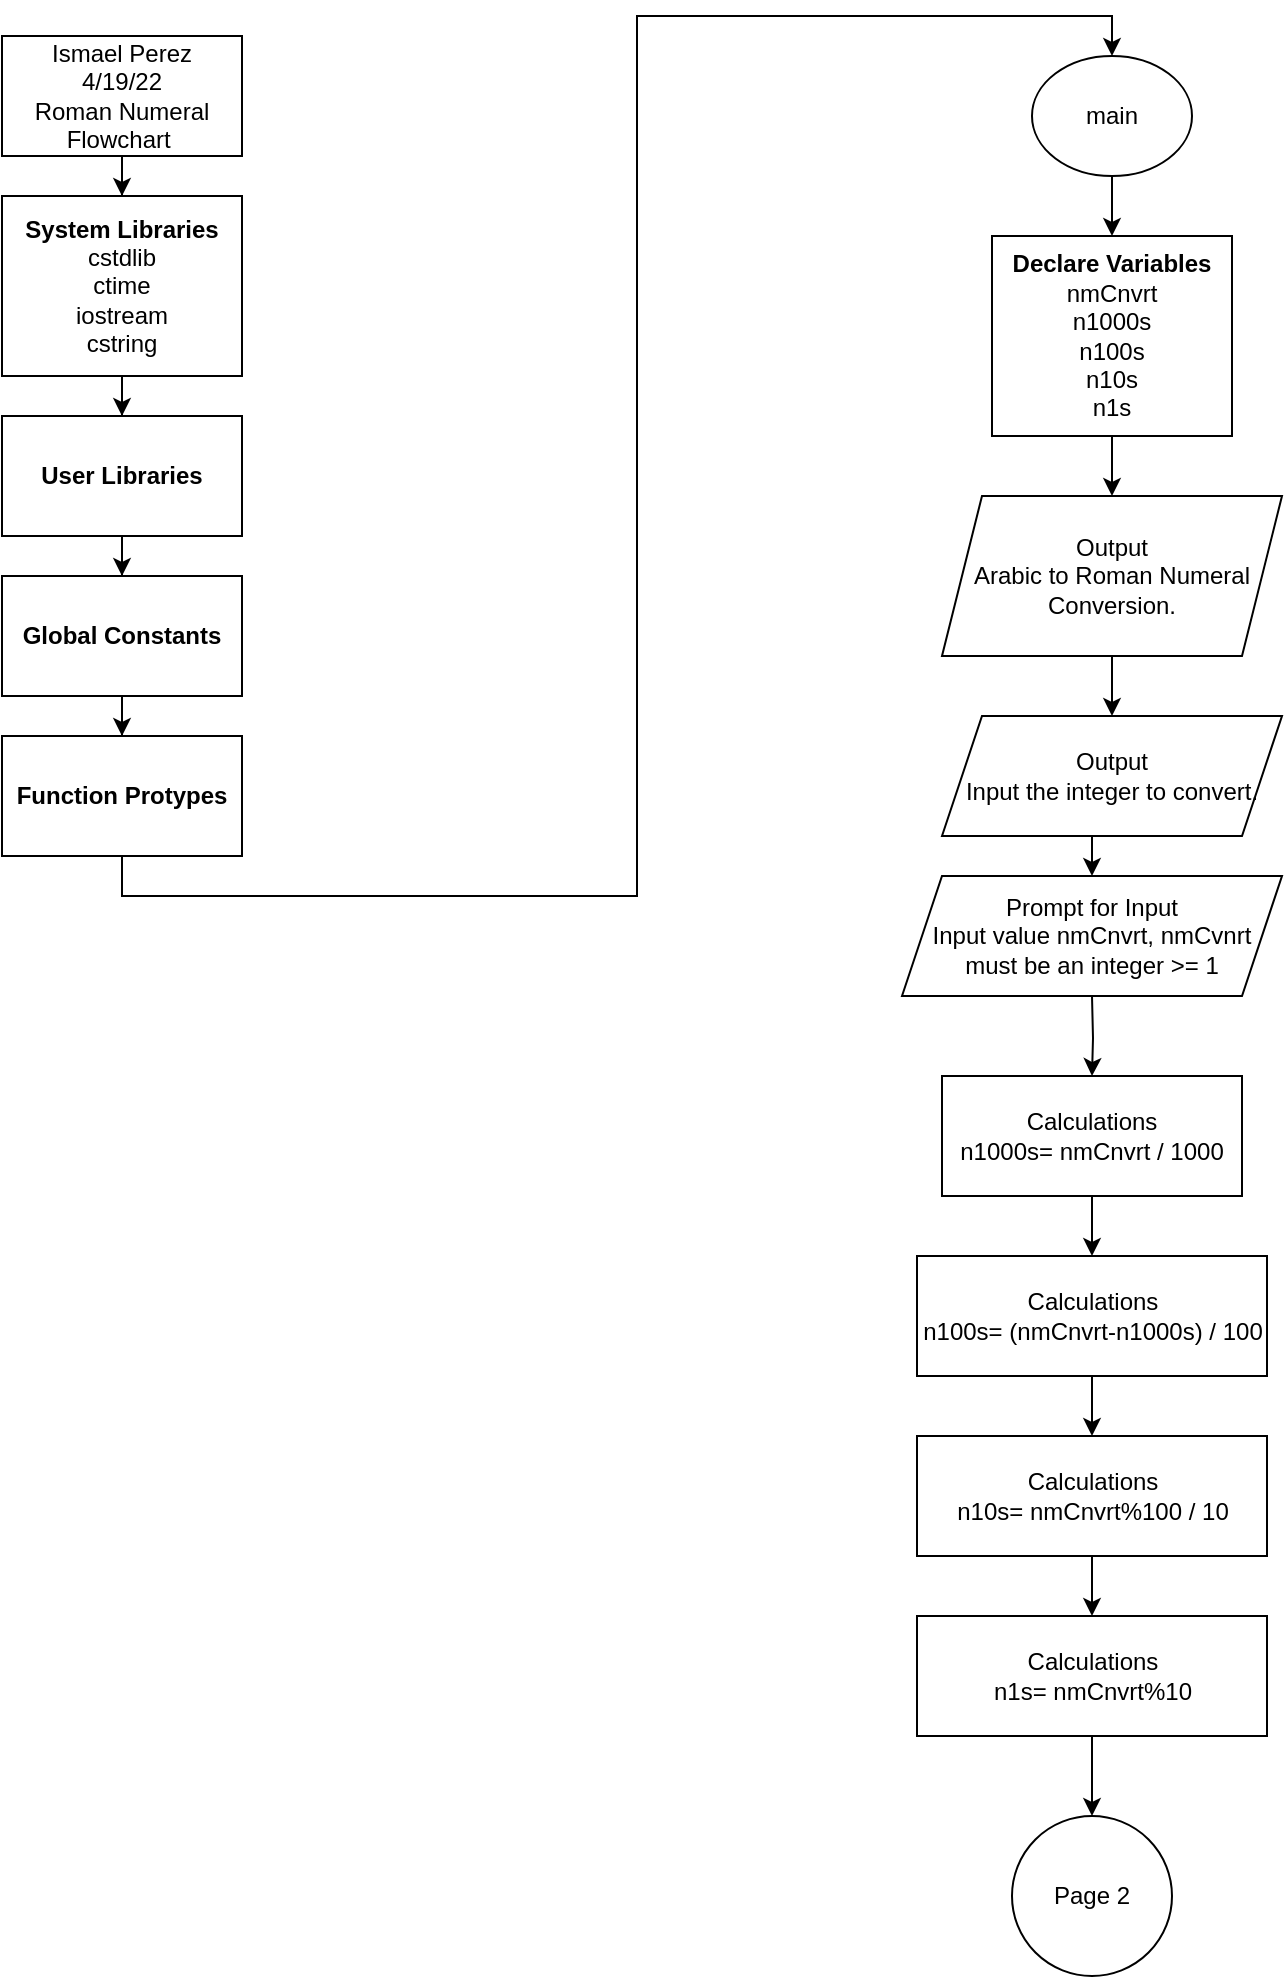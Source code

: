 <mxfile version="17.4.6" type="onedrive" pages="3"><diagram id="h2nJVVtDz76VEO0BWVi0" name="Page-1"><mxGraphModel dx="644" dy="784" grid="1" gridSize="10" guides="1" tooltips="1" connect="1" arrows="1" fold="1" page="1" pageScale="1" pageWidth="850" pageHeight="1100" math="0" shadow="0"><root><mxCell id="0"/><mxCell id="1" parent="0"/><mxCell id="GifRqUITxk86gu_QlT4d-5" style="edgeStyle=orthogonalEdgeStyle;rounded=0;orthogonalLoop=1;jettySize=auto;html=1;exitX=0.5;exitY=1;exitDx=0;exitDy=0;" edge="1" parent="1" source="GifRqUITxk86gu_QlT4d-1" target="GifRqUITxk86gu_QlT4d-2"><mxGeometry relative="1" as="geometry"/></mxCell><mxCell id="GifRqUITxk86gu_QlT4d-1" value="Ismael Perez&lt;br&gt;4/19/22&lt;br&gt;Roman Numeral Flowchart&amp;nbsp;" style="rounded=0;whiteSpace=wrap;html=1;" vertex="1" parent="1"><mxGeometry x="40" y="80" width="120" height="60" as="geometry"/></mxCell><mxCell id="GifRqUITxk86gu_QlT4d-4" style="edgeStyle=orthogonalEdgeStyle;rounded=0;orthogonalLoop=1;jettySize=auto;html=1;exitX=0.5;exitY=1;exitDx=0;exitDy=0;" edge="1" parent="1" source="GifRqUITxk86gu_QlT4d-2" target="GifRqUITxk86gu_QlT4d-3"><mxGeometry relative="1" as="geometry"/></mxCell><mxCell id="GifRqUITxk86gu_QlT4d-2" value="&lt;b&gt;System Libraries&lt;/b&gt;&lt;br&gt;cstdlib&lt;br&gt;ctime&lt;br&gt;iostream&lt;br&gt;cstring" style="rounded=0;whiteSpace=wrap;html=1;" vertex="1" parent="1"><mxGeometry x="40" y="160" width="120" height="90" as="geometry"/></mxCell><mxCell id="GifRqUITxk86gu_QlT4d-9" value="" style="edgeStyle=orthogonalEdgeStyle;rounded=0;orthogonalLoop=1;jettySize=auto;html=1;" edge="1" parent="1" source="GifRqUITxk86gu_QlT4d-3" target="GifRqUITxk86gu_QlT4d-8"><mxGeometry relative="1" as="geometry"/></mxCell><mxCell id="GifRqUITxk86gu_QlT4d-3" value="&lt;b&gt;User Libraries&lt;/b&gt;" style="rounded=0;whiteSpace=wrap;html=1;" vertex="1" parent="1"><mxGeometry x="40" y="270" width="120" height="60" as="geometry"/></mxCell><mxCell id="GifRqUITxk86gu_QlT4d-11" value="" style="edgeStyle=orthogonalEdgeStyle;rounded=0;orthogonalLoop=1;jettySize=auto;html=1;" edge="1" parent="1" source="GifRqUITxk86gu_QlT4d-8" target="GifRqUITxk86gu_QlT4d-10"><mxGeometry relative="1" as="geometry"/></mxCell><mxCell id="GifRqUITxk86gu_QlT4d-8" value="&lt;b&gt;Global Constants&lt;/b&gt;" style="rounded=0;whiteSpace=wrap;html=1;" vertex="1" parent="1"><mxGeometry x="40" y="350" width="120" height="60" as="geometry"/></mxCell><mxCell id="GifRqUITxk86gu_QlT4d-13" style="edgeStyle=orthogonalEdgeStyle;rounded=0;orthogonalLoop=1;jettySize=auto;html=1;exitX=0.5;exitY=1;exitDx=0;exitDy=0;entryX=0.5;entryY=0;entryDx=0;entryDy=0;" edge="1" parent="1" source="GifRqUITxk86gu_QlT4d-10" target="GifRqUITxk86gu_QlT4d-12"><mxGeometry relative="1" as="geometry"/></mxCell><mxCell id="GifRqUITxk86gu_QlT4d-10" value="&lt;b&gt;Function Protypes&lt;/b&gt;" style="rounded=0;whiteSpace=wrap;html=1;" vertex="1" parent="1"><mxGeometry x="40" y="430" width="120" height="60" as="geometry"/></mxCell><mxCell id="GifRqUITxk86gu_QlT4d-15" value="" style="edgeStyle=orthogonalEdgeStyle;rounded=0;orthogonalLoop=1;jettySize=auto;html=1;" edge="1" parent="1" source="GifRqUITxk86gu_QlT4d-12" target="GifRqUITxk86gu_QlT4d-14"><mxGeometry relative="1" as="geometry"/></mxCell><mxCell id="GifRqUITxk86gu_QlT4d-12" value="main" style="ellipse;whiteSpace=wrap;html=1;" vertex="1" parent="1"><mxGeometry x="555" y="90" width="80" height="60" as="geometry"/></mxCell><mxCell id="GifRqUITxk86gu_QlT4d-19" style="edgeStyle=orthogonalEdgeStyle;rounded=0;orthogonalLoop=1;jettySize=auto;html=1;exitX=0.5;exitY=1;exitDx=0;exitDy=0;entryX=0.5;entryY=0;entryDx=0;entryDy=0;" edge="1" parent="1" source="GifRqUITxk86gu_QlT4d-14"><mxGeometry relative="1" as="geometry"><mxPoint x="595" y="310" as="targetPoint"/></mxGeometry></mxCell><mxCell id="GifRqUITxk86gu_QlT4d-14" value="&lt;b&gt;Declare Variables&lt;/b&gt;&lt;br&gt;nmCnvrt&lt;br&gt;n1000s&lt;br&gt;n100s&lt;br&gt;n10s&lt;br&gt;n1s" style="whiteSpace=wrap;html=1;" vertex="1" parent="1"><mxGeometry x="535" y="180" width="120" height="100" as="geometry"/></mxCell><mxCell id="GifRqUITxk86gu_QlT4d-22" value="" style="edgeStyle=orthogonalEdgeStyle;rounded=0;orthogonalLoop=1;jettySize=auto;html=1;" edge="1" parent="1" source="GifRqUITxk86gu_QlT4d-20" target="GifRqUITxk86gu_QlT4d-21"><mxGeometry relative="1" as="geometry"/></mxCell><mxCell id="GifRqUITxk86gu_QlT4d-20" value="Output&lt;br&gt;Arabic to Roman Numeral Conversion." style="shape=parallelogram;perimeter=parallelogramPerimeter;whiteSpace=wrap;html=1;fixedSize=1;" vertex="1" parent="1"><mxGeometry x="510" y="310" width="170" height="80" as="geometry"/></mxCell><mxCell id="GifRqUITxk86gu_QlT4d-24" style="edgeStyle=orthogonalEdgeStyle;rounded=0;orthogonalLoop=1;jettySize=auto;html=1;exitX=0.5;exitY=1;exitDx=0;exitDy=0;entryX=0.5;entryY=0;entryDx=0;entryDy=0;" edge="1" parent="1" source="GifRqUITxk86gu_QlT4d-21"><mxGeometry relative="1" as="geometry"><mxPoint x="585" y="500" as="targetPoint"/></mxGeometry></mxCell><mxCell id="GifRqUITxk86gu_QlT4d-21" value="Output&lt;br&gt;Input the integer to convert." style="shape=parallelogram;perimeter=parallelogramPerimeter;whiteSpace=wrap;html=1;fixedSize=1;" vertex="1" parent="1"><mxGeometry x="510" y="420" width="170" height="60" as="geometry"/></mxCell><mxCell id="GifRqUITxk86gu_QlT4d-26" style="edgeStyle=orthogonalEdgeStyle;rounded=0;orthogonalLoop=1;jettySize=auto;html=1;exitX=0.5;exitY=1;exitDx=0;exitDy=0;" edge="1" parent="1" target="GifRqUITxk86gu_QlT4d-25"><mxGeometry relative="1" as="geometry"><mxPoint x="585" y="560" as="sourcePoint"/></mxGeometry></mxCell><mxCell id="GifRqUITxk86gu_QlT4d-23" value="Prompt for Input&lt;br&gt;Input value nmCnvrt, nmCvnrt must be an integer &amp;gt;= 1" style="shape=parallelogram;perimeter=parallelogramPerimeter;whiteSpace=wrap;html=1;fixedSize=1;" vertex="1" parent="1"><mxGeometry x="490" y="500" width="190" height="60" as="geometry"/></mxCell><mxCell id="GifRqUITxk86gu_QlT4d-28" style="edgeStyle=orthogonalEdgeStyle;rounded=0;orthogonalLoop=1;jettySize=auto;html=1;exitX=0.5;exitY=1;exitDx=0;exitDy=0;entryX=0.5;entryY=0;entryDx=0;entryDy=0;" edge="1" parent="1" source="GifRqUITxk86gu_QlT4d-25"><mxGeometry relative="1" as="geometry"><mxPoint x="585" y="690" as="targetPoint"/></mxGeometry></mxCell><mxCell id="GifRqUITxk86gu_QlT4d-25" value="Calculations&lt;br&gt;n1000s= nmCnvrt / 1000" style="rounded=0;whiteSpace=wrap;html=1;" vertex="1" parent="1"><mxGeometry x="510" y="600" width="150" height="60" as="geometry"/></mxCell><mxCell id="GifRqUITxk86gu_QlT4d-30" style="edgeStyle=orthogonalEdgeStyle;rounded=0;orthogonalLoop=1;jettySize=auto;html=1;exitX=0.5;exitY=1;exitDx=0;exitDy=0;entryX=0.5;entryY=0;entryDx=0;entryDy=0;" edge="1" parent="1"><mxGeometry relative="1" as="geometry"><mxPoint x="585" y="750" as="sourcePoint"/><mxPoint x="585" y="780" as="targetPoint"/></mxGeometry></mxCell><mxCell id="GifRqUITxk86gu_QlT4d-27" value="Calculations&lt;br&gt;n100s= (nmCnvrt-n1000s) / 100" style="rounded=0;whiteSpace=wrap;html=1;" vertex="1" parent="1"><mxGeometry x="497.5" y="690" width="175" height="60" as="geometry"/></mxCell><mxCell id="GifRqUITxk86gu_QlT4d-32" style="edgeStyle=orthogonalEdgeStyle;rounded=0;orthogonalLoop=1;jettySize=auto;html=1;exitX=0.5;exitY=1;exitDx=0;exitDy=0;entryX=0.5;entryY=0;entryDx=0;entryDy=0;" edge="1" parent="1"><mxGeometry relative="1" as="geometry"><mxPoint x="585" y="840" as="sourcePoint"/><mxPoint x="585" y="870" as="targetPoint"/></mxGeometry></mxCell><mxCell id="GifRqUITxk86gu_QlT4d-29" value="Calculations&lt;br&gt;n10s= nmCnvrt%100 / 10" style="rounded=0;whiteSpace=wrap;html=1;" vertex="1" parent="1"><mxGeometry x="497.5" y="780" width="175" height="60" as="geometry"/></mxCell><mxCell id="w-NfHIRPVfYhCRVUPXKC-2" style="edgeStyle=orthogonalEdgeStyle;rounded=0;orthogonalLoop=1;jettySize=auto;html=1;exitX=0.5;exitY=1;exitDx=0;exitDy=0;entryX=0.5;entryY=0;entryDx=0;entryDy=0;" edge="1" parent="1" source="GifRqUITxk86gu_QlT4d-31" target="w-NfHIRPVfYhCRVUPXKC-1"><mxGeometry relative="1" as="geometry"/></mxCell><mxCell id="GifRqUITxk86gu_QlT4d-31" value="Calculations&lt;br&gt;n1s= nmCnvrt%10" style="rounded=0;whiteSpace=wrap;html=1;" vertex="1" parent="1"><mxGeometry x="497.5" y="870" width="175" height="60" as="geometry"/></mxCell><mxCell id="w-NfHIRPVfYhCRVUPXKC-1" value="Page 2" style="ellipse;whiteSpace=wrap;html=1;aspect=fixed;" vertex="1" parent="1"><mxGeometry x="545" y="970" width="80" height="80" as="geometry"/></mxCell></root></mxGraphModel></diagram><diagram id="v64Te_dYPRYiG7mrgEwJ" name="Page-2"><mxGraphModel grid="1" page="1" gridSize="10" guides="1" tooltips="1" connect="1" arrows="1" fold="1" pageScale="1" pageWidth="850" pageHeight="1100" math="0" shadow="0"><root><mxCell id="0"/><mxCell id="1" parent="0"/><mxCell id="JiMkoIikBtW6g-5ScLQ1-4" style="edgeStyle=orthogonalEdgeStyle;rounded=0;orthogonalLoop=1;jettySize=auto;html=1;exitX=1;exitY=0.5;exitDx=0;exitDy=0;" edge="1" parent="1" source="jZtU51mhXCLXlslPdha_-1" target="JiMkoIikBtW6g-5ScLQ1-3"><mxGeometry relative="1" as="geometry"/></mxCell><mxCell id="JiMkoIikBtW6g-5ScLQ1-8" style="edgeStyle=orthogonalEdgeStyle;rounded=0;orthogonalLoop=1;jettySize=auto;html=1;exitX=0.5;exitY=1;exitDx=0;exitDy=0;" edge="1" parent="1" source="jZtU51mhXCLXlslPdha_-1"><mxGeometry relative="1" as="geometry"><mxPoint x="-685" y="310" as="targetPoint"/></mxGeometry></mxCell><mxCell id="jZtU51mhXCLXlslPdha_-1" value="nmCnvrt&amp;lt;1000|| nmCnvrt&amp;gt;3000" style="rhombus;whiteSpace=wrap;html=1;" vertex="1" parent="1"><mxGeometry x="-790" y="170" width="210" height="80" as="geometry"/></mxCell><mxCell id="JiMkoIikBtW6g-5ScLQ1-2" style="edgeStyle=orthogonalEdgeStyle;rounded=0;orthogonalLoop=1;jettySize=auto;html=1;exitX=0.5;exitY=1;exitDx=0;exitDy=0;" edge="1" parent="1" source="JiMkoIikBtW6g-5ScLQ1-1" target="jZtU51mhXCLXlslPdha_-1"><mxGeometry relative="1" as="geometry"/></mxCell><mxCell id="JiMkoIikBtW6g-5ScLQ1-1" value="Page 2" style="ellipse;whiteSpace=wrap;html=1;aspect=fixed;" vertex="1" parent="1"><mxGeometry x="-725" y="50" width="80" height="80" as="geometry"/></mxCell><mxCell id="JiMkoIikBtW6g-5ScLQ1-6" value="" style="edgeStyle=orthogonalEdgeStyle;rounded=0;orthogonalLoop=1;jettySize=auto;html=1;" edge="1" parent="1" source="JiMkoIikBtW6g-5ScLQ1-3" target="JiMkoIikBtW6g-5ScLQ1-5"><mxGeometry relative="1" as="geometry"/></mxCell><mxCell id="JiMkoIikBtW6g-5ScLQ1-3" value="Output&amp;nbsp;&lt;br&gt;nmCnvrt is Out of Range" style="shape=parallelogram;perimeter=parallelogramPerimeter;whiteSpace=wrap;html=1;fixedSize=1;" vertex="1" parent="1"><mxGeometry x="-540" y="180" width="170" height="60" as="geometry"/></mxCell><mxCell id="JiMkoIikBtW6g-5ScLQ1-5" value="Return 0" style="ellipse;whiteSpace=wrap;html=1;" vertex="1" parent="1"><mxGeometry x="-497.5" y="120" width="85" height="30" as="geometry"/></mxCell><mxCell id="JiMkoIikBtW6g-5ScLQ1-7" value="True" style="text;html=1;strokeColor=none;fillColor=none;align=center;verticalAlign=middle;whiteSpace=wrap;rounded=0;" vertex="1" parent="1"><mxGeometry x="-590" y="190" width="60" height="30" as="geometry"/></mxCell><mxCell id="JiMkoIikBtW6g-5ScLQ1-9" value="False" style="text;html=1;strokeColor=none;fillColor=none;align=center;verticalAlign=middle;whiteSpace=wrap;rounded=0;" vertex="1" parent="1"><mxGeometry x="-740" y="260" width="60" height="30" as="geometry"/></mxCell><mxCell id="JiMkoIikBtW6g-5ScLQ1-13" style="edgeStyle=orthogonalEdgeStyle;rounded=0;orthogonalLoop=1;jettySize=auto;html=1;exitX=0.5;exitY=1;exitDx=0;exitDy=0;entryX=0.5;entryY=0;entryDx=0;entryDy=0;" edge="1" parent="1" source="JiMkoIikBtW6g-5ScLQ1-10" target="JiMkoIikBtW6g-5ScLQ1-11"><mxGeometry relative="1" as="geometry"/></mxCell><mxCell id="JiMkoIikBtW6g-5ScLQ1-20" style="edgeStyle=orthogonalEdgeStyle;rounded=0;orthogonalLoop=1;jettySize=auto;html=1;exitX=1;exitY=0.5;exitDx=0;exitDy=0;entryX=0.5;entryY=0;entryDx=0;entryDy=0;" edge="1" parent="1" source="JiMkoIikBtW6g-5ScLQ1-10"><mxGeometry relative="1" as="geometry"><mxPoint x="-530" y="650" as="targetPoint"/></mxGeometry></mxCell><mxCell id="JiMkoIikBtW6g-5ScLQ1-10" value="n1000s == 3" style="rhombus;whiteSpace=wrap;html=1;" vertex="1" parent="1"><mxGeometry x="-725" y="310" width="80" height="80" as="geometry"/></mxCell><mxCell id="JiMkoIikBtW6g-5ScLQ1-14" style="edgeStyle=orthogonalEdgeStyle;rounded=0;orthogonalLoop=1;jettySize=auto;html=1;exitX=0.5;exitY=1;exitDx=0;exitDy=0;entryX=0.5;entryY=0;entryDx=0;entryDy=0;" edge="1" parent="1" source="JiMkoIikBtW6g-5ScLQ1-11" target="JiMkoIikBtW6g-5ScLQ1-12"><mxGeometry relative="1" as="geometry"/></mxCell><mxCell id="JiMkoIikBtW6g-5ScLQ1-17" style="edgeStyle=orthogonalEdgeStyle;rounded=0;orthogonalLoop=1;jettySize=auto;html=1;exitX=1;exitY=0.5;exitDx=0;exitDy=0;entryX=0.5;entryY=0;entryDx=0;entryDy=0;" edge="1" parent="1" source="JiMkoIikBtW6g-5ScLQ1-11"><mxGeometry relative="1" as="geometry"><mxPoint x="-530" y="650" as="targetPoint"/></mxGeometry></mxCell><mxCell id="JiMkoIikBtW6g-5ScLQ1-11" value="n1000s == 2" style="rhombus;whiteSpace=wrap;html=1;" vertex="1" parent="1"><mxGeometry x="-725" y="420" width="80" height="80" as="geometry"/></mxCell><mxCell id="JiMkoIikBtW6g-5ScLQ1-16" style="edgeStyle=orthogonalEdgeStyle;rounded=0;orthogonalLoop=1;jettySize=auto;html=1;exitX=0.5;exitY=1;exitDx=0;exitDy=0;entryX=0.5;entryY=0;entryDx=0;entryDy=0;" edge="1" parent="1" source="JiMkoIikBtW6g-5ScLQ1-12"><mxGeometry relative="1" as="geometry"><mxPoint x="-530" y="650" as="targetPoint"/></mxGeometry></mxCell><mxCell id="JiMkoIikBtW6g-5ScLQ1-19" style="edgeStyle=orthogonalEdgeStyle;rounded=0;orthogonalLoop=1;jettySize=auto;html=1;exitX=1;exitY=0.5;exitDx=0;exitDy=0;" edge="1" parent="1" source="JiMkoIikBtW6g-5ScLQ1-12"><mxGeometry relative="1" as="geometry"><mxPoint x="-530" y="650" as="targetPoint"/></mxGeometry></mxCell><mxCell id="JiMkoIikBtW6g-5ScLQ1-12" value="n1000s == 1" style="rhombus;whiteSpace=wrap;html=1;" vertex="1" parent="1"><mxGeometry x="-725" y="530" width="80" height="80" as="geometry"/></mxCell><mxCell id="JiMkoIikBtW6g-5ScLQ1-21" value="True" style="text;html=1;strokeColor=none;fillColor=none;align=center;verticalAlign=middle;whiteSpace=wrap;rounded=0;" vertex="1" parent="1"><mxGeometry x="-630" y="330" width="60" height="30" as="geometry"/></mxCell><mxCell id="JiMkoIikBtW6g-5ScLQ1-23" value="True" style="text;html=1;strokeColor=none;fillColor=none;align=center;verticalAlign=middle;whiteSpace=wrap;rounded=0;" vertex="1" parent="1"><mxGeometry x="-630" y="440" width="60" height="30" as="geometry"/></mxCell><mxCell id="JiMkoIikBtW6g-5ScLQ1-24" value="True" style="text;html=1;strokeColor=none;fillColor=none;align=center;verticalAlign=middle;whiteSpace=wrap;rounded=0;" vertex="1" parent="1"><mxGeometry x="-630" y="550" width="60" height="30" as="geometry"/></mxCell><mxCell id="LCkzdk60BDhwhQxTW0nt-2" style="edgeStyle=orthogonalEdgeStyle;rounded=0;orthogonalLoop=1;jettySize=auto;html=1;exitX=0.5;exitY=1;exitDx=0;exitDy=0;entryX=0.5;entryY=0;entryDx=0;entryDy=0;" edge="1" parent="1" source="JiMkoIikBtW6g-5ScLQ1-26" target="JiMkoIikBtW6g-5ScLQ1-27"><mxGeometry relative="1" as="geometry"><Array as="points"><mxPoint x="-530" y="730"/><mxPoint x="-360" y="730"/><mxPoint x="-360" y="20"/><mxPoint x="-250" y="20"/></Array></mxGeometry></mxCell><mxCell id="JiMkoIikBtW6g-5ScLQ1-26" value="rmNmrl += M" style="rounded=0;whiteSpace=wrap;html=1;" vertex="1" parent="1"><mxGeometry x="-590" y="650" width="120" height="60" as="geometry"/></mxCell><mxCell id="JiMkoIikBtW6g-5ScLQ1-30" style="edgeStyle=orthogonalEdgeStyle;rounded=0;orthogonalLoop=1;jettySize=auto;html=1;exitX=1;exitY=0.5;exitDx=0;exitDy=0;entryX=0;entryY=0.5;entryDx=0;entryDy=0;" edge="1" parent="1" source="JiMkoIikBtW6g-5ScLQ1-27" target="JiMkoIikBtW6g-5ScLQ1-29"><mxGeometry relative="1" as="geometry"/></mxCell><mxCell id="JiMkoIikBtW6g-5ScLQ1-59" value="" style="edgeStyle=orthogonalEdgeStyle;rounded=0;orthogonalLoop=1;jettySize=auto;html=1;" edge="1" parent="1" source="JiMkoIikBtW6g-5ScLQ1-27" target="JiMkoIikBtW6g-5ScLQ1-58"><mxGeometry relative="1" as="geometry"/></mxCell><mxCell id="JiMkoIikBtW6g-5ScLQ1-27" value="n100s == 9" style="rhombus;whiteSpace=wrap;html=1;" vertex="1" parent="1"><mxGeometry x="-290" y="30" width="80" height="80" as="geometry"/></mxCell><mxCell id="LCkzdk60BDhwhQxTW0nt-11" style="edgeStyle=orthogonalEdgeStyle;rounded=0;orthogonalLoop=1;jettySize=auto;html=1;exitX=0.5;exitY=1;exitDx=0;exitDy=0;entryX=0.5;entryY=0;entryDx=0;entryDy=0;" edge="1" parent="1" source="JiMkoIikBtW6g-5ScLQ1-29" target="JiMkoIikBtW6g-5ScLQ1-58"><mxGeometry relative="1" as="geometry"/></mxCell><mxCell id="JiMkoIikBtW6g-5ScLQ1-29" value="rmNmrl += CM" style="rounded=0;whiteSpace=wrap;html=1;" vertex="1" parent="1"><mxGeometry x="-160" y="40" width="120" height="60" as="geometry"/></mxCell><mxCell id="JiMkoIikBtW6g-5ScLQ1-31" value="True" style="text;html=1;strokeColor=none;fillColor=none;align=center;verticalAlign=middle;whiteSpace=wrap;rounded=0;" vertex="1" parent="1"><mxGeometry x="-220" y="50" width="60" height="30" as="geometry"/></mxCell><mxCell id="JiMkoIikBtW6g-5ScLQ1-34" style="edgeStyle=orthogonalEdgeStyle;rounded=0;orthogonalLoop=1;jettySize=auto;html=1;exitX=1;exitY=0.5;exitDx=0;exitDy=0;entryX=0;entryY=0.5;entryDx=0;entryDy=0;" edge="1" parent="1" target="JiMkoIikBtW6g-5ScLQ1-35"><mxGeometry relative="1" as="geometry"><mxPoint x="-210" y="170" as="sourcePoint"/></mxGeometry></mxCell><mxCell id="LCkzdk60BDhwhQxTW0nt-10" style="edgeStyle=orthogonalEdgeStyle;rounded=0;orthogonalLoop=1;jettySize=auto;html=1;exitX=0.5;exitY=1;exitDx=0;exitDy=0;entryX=0.5;entryY=0;entryDx=0;entryDy=0;" edge="1" parent="1" source="JiMkoIikBtW6g-5ScLQ1-35" target="JiMkoIikBtW6g-5ScLQ1-60"><mxGeometry relative="1" as="geometry"/></mxCell><mxCell id="JiMkoIikBtW6g-5ScLQ1-35" value="rmNmrl += DCCC" style="rounded=0;whiteSpace=wrap;html=1;" vertex="1" parent="1"><mxGeometry x="-160" y="140" width="120" height="60" as="geometry"/></mxCell><mxCell id="JiMkoIikBtW6g-5ScLQ1-36" value="True" style="text;html=1;strokeColor=none;fillColor=none;align=center;verticalAlign=middle;whiteSpace=wrap;rounded=0;" vertex="1" parent="1"><mxGeometry x="-220" y="145" width="60" height="30" as="geometry"/></mxCell><mxCell id="JiMkoIikBtW6g-5ScLQ1-37" style="edgeStyle=orthogonalEdgeStyle;rounded=0;orthogonalLoop=1;jettySize=auto;html=1;exitX=1;exitY=0.5;exitDx=0;exitDy=0;entryX=0;entryY=0.5;entryDx=0;entryDy=0;" edge="1" parent="1" target="JiMkoIikBtW6g-5ScLQ1-38"><mxGeometry relative="1" as="geometry"><mxPoint x="-210" y="280" as="sourcePoint"/></mxGeometry></mxCell><mxCell id="VTWLTlqi4we6KGwjlNZH-2" style="edgeStyle=orthogonalEdgeStyle;rounded=0;orthogonalLoop=1;jettySize=auto;html=1;exitX=0.5;exitY=1;exitDx=0;exitDy=0;" edge="1" parent="1" source="JiMkoIikBtW6g-5ScLQ1-38"><mxGeometry relative="1" as="geometry"><mxPoint x="-250" y="350" as="targetPoint"/></mxGeometry></mxCell><mxCell id="JiMkoIikBtW6g-5ScLQ1-38" value="rmNmrl += DCC" style="rounded=0;whiteSpace=wrap;html=1;" vertex="1" parent="1"><mxGeometry x="-160" y="250" width="120" height="60" as="geometry"/></mxCell><mxCell id="JiMkoIikBtW6g-5ScLQ1-39" value="True" style="text;html=1;strokeColor=none;fillColor=none;align=center;verticalAlign=middle;whiteSpace=wrap;rounded=0;" vertex="1" parent="1"><mxGeometry x="-220" y="255" width="60" height="30" as="geometry"/></mxCell><mxCell id="JiMkoIikBtW6g-5ScLQ1-40" style="edgeStyle=orthogonalEdgeStyle;rounded=0;orthogonalLoop=1;jettySize=auto;html=1;exitX=1;exitY=0.5;exitDx=0;exitDy=0;entryX=0;entryY=0.5;entryDx=0;entryDy=0;" edge="1" parent="1" target="JiMkoIikBtW6g-5ScLQ1-41"><mxGeometry relative="1" as="geometry"><mxPoint x="-210" y="390" as="sourcePoint"/></mxGeometry></mxCell><mxCell id="LCkzdk60BDhwhQxTW0nt-14" style="edgeStyle=orthogonalEdgeStyle;rounded=0;orthogonalLoop=1;jettySize=auto;html=1;exitX=0.5;exitY=1;exitDx=0;exitDy=0;entryX=0.5;entryY=0;entryDx=0;entryDy=0;" edge="1" parent="1" source="JiMkoIikBtW6g-5ScLQ1-41" target="JiMkoIikBtW6g-5ScLQ1-65"><mxGeometry relative="1" as="geometry"/></mxCell><mxCell id="JiMkoIikBtW6g-5ScLQ1-41" value="rmNmrl += DC" style="rounded=0;whiteSpace=wrap;html=1;" vertex="1" parent="1"><mxGeometry x="-160" y="360" width="120" height="60" as="geometry"/></mxCell><mxCell id="JiMkoIikBtW6g-5ScLQ1-42" value="True" style="text;html=1;strokeColor=none;fillColor=none;align=center;verticalAlign=middle;whiteSpace=wrap;rounded=0;" vertex="1" parent="1"><mxGeometry x="-220" y="370" width="60" height="30" as="geometry"/></mxCell><mxCell id="JiMkoIikBtW6g-5ScLQ1-43" style="edgeStyle=orthogonalEdgeStyle;rounded=0;orthogonalLoop=1;jettySize=auto;html=1;exitX=1;exitY=0.5;exitDx=0;exitDy=0;entryX=0;entryY=0.5;entryDx=0;entryDy=0;" edge="1" parent="1" target="JiMkoIikBtW6g-5ScLQ1-44"><mxGeometry relative="1" as="geometry"><mxPoint x="-210" y="500" as="sourcePoint"/></mxGeometry></mxCell><mxCell id="LCkzdk60BDhwhQxTW0nt-12" style="edgeStyle=orthogonalEdgeStyle;rounded=0;orthogonalLoop=1;jettySize=auto;html=1;exitX=0.5;exitY=1;exitDx=0;exitDy=0;entryX=0.5;entryY=0;entryDx=0;entryDy=0;" edge="1" parent="1" source="JiMkoIikBtW6g-5ScLQ1-44" target="JiMkoIikBtW6g-5ScLQ1-67"><mxGeometry relative="1" as="geometry"/></mxCell><mxCell id="JiMkoIikBtW6g-5ScLQ1-44" value="rmNmrl += D" style="rounded=0;whiteSpace=wrap;html=1;" vertex="1" parent="1"><mxGeometry x="-160" y="470" width="120" height="60" as="geometry"/></mxCell><mxCell id="JiMkoIikBtW6g-5ScLQ1-45" value="True" style="text;html=1;strokeColor=none;fillColor=none;align=center;verticalAlign=middle;whiteSpace=wrap;rounded=0;" vertex="1" parent="1"><mxGeometry x="-220" y="480" width="60" height="30" as="geometry"/></mxCell><mxCell id="JiMkoIikBtW6g-5ScLQ1-46" style="edgeStyle=orthogonalEdgeStyle;rounded=0;orthogonalLoop=1;jettySize=auto;html=1;exitX=1;exitY=0.5;exitDx=0;exitDy=0;entryX=0;entryY=0.5;entryDx=0;entryDy=0;" edge="1" parent="1" target="JiMkoIikBtW6g-5ScLQ1-47"><mxGeometry relative="1" as="geometry"><mxPoint x="-210" y="610" as="sourcePoint"/></mxGeometry></mxCell><mxCell id="LCkzdk60BDhwhQxTW0nt-9" style="edgeStyle=orthogonalEdgeStyle;rounded=0;orthogonalLoop=1;jettySize=auto;html=1;exitX=0.5;exitY=1;exitDx=0;exitDy=0;entryX=0.5;entryY=0;entryDx=0;entryDy=0;" edge="1" parent="1" source="JiMkoIikBtW6g-5ScLQ1-47" target="JiMkoIikBtW6g-5ScLQ1-69"><mxGeometry relative="1" as="geometry"/></mxCell><mxCell id="JiMkoIikBtW6g-5ScLQ1-47" value="rmNmrl += CD" style="rounded=0;whiteSpace=wrap;html=1;" vertex="1" parent="1"><mxGeometry x="-160" y="580" width="120" height="60" as="geometry"/></mxCell><mxCell id="JiMkoIikBtW6g-5ScLQ1-48" value="True" style="text;html=1;strokeColor=none;fillColor=none;align=center;verticalAlign=middle;whiteSpace=wrap;rounded=0;" vertex="1" parent="1"><mxGeometry x="-220" y="585" width="60" height="30" as="geometry"/></mxCell><mxCell id="JiMkoIikBtW6g-5ScLQ1-49" style="edgeStyle=orthogonalEdgeStyle;rounded=0;orthogonalLoop=1;jettySize=auto;html=1;exitX=1;exitY=0.5;exitDx=0;exitDy=0;entryX=0;entryY=0.5;entryDx=0;entryDy=0;" edge="1" parent="1" target="JiMkoIikBtW6g-5ScLQ1-50"><mxGeometry relative="1" as="geometry"><mxPoint x="-210" y="720" as="sourcePoint"/></mxGeometry></mxCell><mxCell id="LCkzdk60BDhwhQxTW0nt-8" style="edgeStyle=orthogonalEdgeStyle;rounded=0;orthogonalLoop=1;jettySize=auto;html=1;exitX=0.5;exitY=1;exitDx=0;exitDy=0;entryX=0.5;entryY=0;entryDx=0;entryDy=0;" edge="1" parent="1" source="JiMkoIikBtW6g-5ScLQ1-50" target="JiMkoIikBtW6g-5ScLQ1-71"><mxGeometry relative="1" as="geometry"/></mxCell><mxCell id="JiMkoIikBtW6g-5ScLQ1-50" value="rmNmrl += CCC" style="rounded=0;whiteSpace=wrap;html=1;" vertex="1" parent="1"><mxGeometry x="-160" y="690" width="120" height="60" as="geometry"/></mxCell><mxCell id="JiMkoIikBtW6g-5ScLQ1-51" value="True" style="text;html=1;strokeColor=none;fillColor=none;align=center;verticalAlign=middle;whiteSpace=wrap;rounded=0;" vertex="1" parent="1"><mxGeometry x="-220" y="695" width="60" height="30" as="geometry"/></mxCell><mxCell id="JiMkoIikBtW6g-5ScLQ1-52" style="edgeStyle=orthogonalEdgeStyle;rounded=0;orthogonalLoop=1;jettySize=auto;html=1;exitX=1;exitY=0.5;exitDx=0;exitDy=0;entryX=0;entryY=0.5;entryDx=0;entryDy=0;" edge="1" parent="1" target="JiMkoIikBtW6g-5ScLQ1-53"><mxGeometry relative="1" as="geometry"><mxPoint x="-210" y="830" as="sourcePoint"/></mxGeometry></mxCell><mxCell id="LCkzdk60BDhwhQxTW0nt-7" style="edgeStyle=orthogonalEdgeStyle;rounded=0;orthogonalLoop=1;jettySize=auto;html=1;exitX=0.5;exitY=1;exitDx=0;exitDy=0;entryX=0.5;entryY=0;entryDx=0;entryDy=0;" edge="1" parent="1" source="JiMkoIikBtW6g-5ScLQ1-53" target="JiMkoIikBtW6g-5ScLQ1-76"><mxGeometry relative="1" as="geometry"/></mxCell><mxCell id="JiMkoIikBtW6g-5ScLQ1-53" value="rmNmrl += CC" style="rounded=0;whiteSpace=wrap;html=1;" vertex="1" parent="1"><mxGeometry x="-160" y="800" width="120" height="60" as="geometry"/></mxCell><mxCell id="JiMkoIikBtW6g-5ScLQ1-55" style="edgeStyle=orthogonalEdgeStyle;rounded=0;orthogonalLoop=1;jettySize=auto;html=1;exitX=1;exitY=0.5;exitDx=0;exitDy=0;entryX=0;entryY=0.5;entryDx=0;entryDy=0;" edge="1" parent="1" target="JiMkoIikBtW6g-5ScLQ1-56"><mxGeometry relative="1" as="geometry"><mxPoint x="-210" y="940" as="sourcePoint"/></mxGeometry></mxCell><mxCell id="VTWLTlqi4we6KGwjlNZH-3" style="edgeStyle=orthogonalEdgeStyle;rounded=0;orthogonalLoop=1;jettySize=auto;html=1;exitX=0.5;exitY=1;exitDx=0;exitDy=0;" edge="1" parent="1" source="JiMkoIikBtW6g-5ScLQ1-56"><mxGeometry relative="1" as="geometry"><mxPoint x="-250" y="1020" as="targetPoint"/></mxGeometry></mxCell><mxCell id="JiMkoIikBtW6g-5ScLQ1-56" value="rmNmrl += C" style="rounded=0;whiteSpace=wrap;html=1;" vertex="1" parent="1"><mxGeometry x="-160" y="910" width="120" height="60" as="geometry"/></mxCell><mxCell id="JiMkoIikBtW6g-5ScLQ1-57" value="True" style="text;html=1;strokeColor=none;fillColor=none;align=center;verticalAlign=middle;whiteSpace=wrap;rounded=0;" vertex="1" parent="1"><mxGeometry x="-220" y="915" width="60" height="30" as="geometry"/></mxCell><mxCell id="JiMkoIikBtW6g-5ScLQ1-61" value="" style="edgeStyle=orthogonalEdgeStyle;rounded=0;orthogonalLoop=1;jettySize=auto;html=1;" edge="1" parent="1" source="JiMkoIikBtW6g-5ScLQ1-58" target="JiMkoIikBtW6g-5ScLQ1-60"><mxGeometry relative="1" as="geometry"/></mxCell><mxCell id="JiMkoIikBtW6g-5ScLQ1-58" value="n100s == 8" style="rhombus;whiteSpace=wrap;html=1;" vertex="1" parent="1"><mxGeometry x="-290" y="130" width="80" height="80" as="geometry"/></mxCell><mxCell id="JiMkoIikBtW6g-5ScLQ1-63" value="" style="edgeStyle=orthogonalEdgeStyle;rounded=0;orthogonalLoop=1;jettySize=auto;html=1;" edge="1" parent="1" source="JiMkoIikBtW6g-5ScLQ1-60" target="JiMkoIikBtW6g-5ScLQ1-62"><mxGeometry relative="1" as="geometry"/></mxCell><mxCell id="JiMkoIikBtW6g-5ScLQ1-60" value="n100s == 7" style="rhombus;whiteSpace=wrap;html=1;" vertex="1" parent="1"><mxGeometry x="-290" y="240" width="80" height="80" as="geometry"/></mxCell><mxCell id="JiMkoIikBtW6g-5ScLQ1-66" value="" style="edgeStyle=orthogonalEdgeStyle;rounded=0;orthogonalLoop=1;jettySize=auto;html=1;" edge="1" parent="1" source="JiMkoIikBtW6g-5ScLQ1-62" target="JiMkoIikBtW6g-5ScLQ1-65"><mxGeometry relative="1" as="geometry"/></mxCell><mxCell id="JiMkoIikBtW6g-5ScLQ1-62" value="n100s == 6" style="rhombus;whiteSpace=wrap;html=1;" vertex="1" parent="1"><mxGeometry x="-290" y="350" width="80" height="80" as="geometry"/></mxCell><mxCell id="JiMkoIikBtW6g-5ScLQ1-68" value="" style="edgeStyle=orthogonalEdgeStyle;rounded=0;orthogonalLoop=1;jettySize=auto;html=1;" edge="1" parent="1" source="JiMkoIikBtW6g-5ScLQ1-65" target="JiMkoIikBtW6g-5ScLQ1-67"><mxGeometry relative="1" as="geometry"/></mxCell><mxCell id="JiMkoIikBtW6g-5ScLQ1-65" value="n100s == 5" style="rhombus;whiteSpace=wrap;html=1;" vertex="1" parent="1"><mxGeometry x="-290" y="460" width="80" height="80" as="geometry"/></mxCell><mxCell id="JiMkoIikBtW6g-5ScLQ1-70" value="" style="edgeStyle=orthogonalEdgeStyle;rounded=0;orthogonalLoop=1;jettySize=auto;html=1;" edge="1" parent="1" source="JiMkoIikBtW6g-5ScLQ1-67" target="JiMkoIikBtW6g-5ScLQ1-69"><mxGeometry relative="1" as="geometry"/></mxCell><mxCell id="JiMkoIikBtW6g-5ScLQ1-67" value="n100s == 4" style="rhombus;whiteSpace=wrap;html=1;" vertex="1" parent="1"><mxGeometry x="-290" y="570" width="80" height="80" as="geometry"/></mxCell><mxCell id="JiMkoIikBtW6g-5ScLQ1-72" value="" style="edgeStyle=orthogonalEdgeStyle;rounded=0;orthogonalLoop=1;jettySize=auto;html=1;" edge="1" parent="1" source="JiMkoIikBtW6g-5ScLQ1-69" target="JiMkoIikBtW6g-5ScLQ1-71"><mxGeometry relative="1" as="geometry"/></mxCell><mxCell id="JiMkoIikBtW6g-5ScLQ1-69" value="n100s == 3" style="rhombus;whiteSpace=wrap;html=1;" vertex="1" parent="1"><mxGeometry x="-290" y="680" width="80" height="80" as="geometry"/></mxCell><mxCell id="LCkzdk60BDhwhQxTW0nt-4" style="edgeStyle=orthogonalEdgeStyle;rounded=0;orthogonalLoop=1;jettySize=auto;html=1;exitX=0.5;exitY=1;exitDx=0;exitDy=0;entryX=0.5;entryY=0;entryDx=0;entryDy=0;" edge="1" parent="1" source="JiMkoIikBtW6g-5ScLQ1-71" target="JiMkoIikBtW6g-5ScLQ1-76"><mxGeometry relative="1" as="geometry"/></mxCell><mxCell id="JiMkoIikBtW6g-5ScLQ1-71" value="n100s == 2" style="rhombus;whiteSpace=wrap;html=1;" vertex="1" parent="1"><mxGeometry x="-290" y="790" width="80" height="80" as="geometry"/></mxCell><mxCell id="JiMkoIikBtW6g-5ScLQ1-75" value="True" style="text;html=1;strokeColor=none;fillColor=none;align=center;verticalAlign=middle;whiteSpace=wrap;rounded=0;" vertex="1" parent="1"><mxGeometry x="-220" y="800" width="60" height="30" as="geometry"/></mxCell><mxCell id="JiMkoIikBtW6g-5ScLQ1-79" value="" style="edgeStyle=orthogonalEdgeStyle;rounded=0;orthogonalLoop=1;jettySize=auto;html=1;" edge="1" parent="1" source="JiMkoIikBtW6g-5ScLQ1-76" target="JiMkoIikBtW6g-5ScLQ1-78"><mxGeometry relative="1" as="geometry"/></mxCell><mxCell id="JiMkoIikBtW6g-5ScLQ1-76" value="n100s == 1" style="rhombus;whiteSpace=wrap;html=1;" vertex="1" parent="1"><mxGeometry x="-290" y="900" width="80" height="80" as="geometry"/></mxCell><mxCell id="JiMkoIikBtW6g-5ScLQ1-78" value="Page 3" style="ellipse;whiteSpace=wrap;html=1;aspect=fixed;" vertex="1" parent="1"><mxGeometry x="-290" y="1020" width="80" height="80" as="geometry"/></mxCell></root></mxGraphModel></diagram><diagram id="8KeMINt2xW8KkdGMfh3Q" name="Page-3"><mxGraphModel grid="1" page="1" gridSize="10" guides="1" tooltips="1" connect="1" arrows="1" fold="1" pageScale="1" pageWidth="850" pageHeight="1100" math="0" shadow="0"><root><mxCell id="0"/><mxCell id="1" parent="0"/><mxCell id="Tgzjk81b4imoOv114ApM-2" value="" style="edgeStyle=orthogonalEdgeStyle;rounded=0;orthogonalLoop=1;jettySize=auto;html=1;" edge="1" parent="1" source="v5iiWztbXMLGXj6RglJi-1" target="Tgzjk81b4imoOv114ApM-1"><mxGeometry relative="1" as="geometry"/></mxCell><mxCell id="v5iiWztbXMLGXj6RglJi-1" value="Page 3" style="ellipse;whiteSpace=wrap;html=1;aspect=fixed;" vertex="1" parent="1"><mxGeometry x="60" y="50" width="80" height="80" as="geometry"/></mxCell><mxCell id="Tgzjk81b4imoOv114ApM-4" value="" style="edgeStyle=orthogonalEdgeStyle;rounded=0;orthogonalLoop=1;jettySize=auto;html=1;" edge="1" parent="1" source="Tgzjk81b4imoOv114ApM-1" target="Tgzjk81b4imoOv114ApM-3"><mxGeometry relative="1" as="geometry"/></mxCell><mxCell id="Tgzjk81b4imoOv114ApM-6" value="" style="edgeStyle=orthogonalEdgeStyle;rounded=0;orthogonalLoop=1;jettySize=auto;html=1;" edge="1" parent="1" source="Tgzjk81b4imoOv114ApM-1"><mxGeometry relative="1" as="geometry"><mxPoint x="100" y="270" as="targetPoint"/></mxGeometry></mxCell><mxCell id="Tgzjk81b4imoOv114ApM-1" value="n10s==9" style="rhombus;whiteSpace=wrap;html=1;" vertex="1" parent="1"><mxGeometry x="60" y="170" width="80" height="80" as="geometry"/></mxCell><mxCell id="tkPEBVSDkpeogW5NdOQ8-45" style="edgeStyle=orthogonalEdgeStyle;rounded=0;orthogonalLoop=1;jettySize=auto;html=1;exitX=1;exitY=0;exitDx=0;exitDy=0;" edge="1" parent="1" source="Tgzjk81b4imoOv114ApM-3"><mxGeometry relative="1" as="geometry"><mxPoint x="400" y="180" as="targetPoint"/><Array as="points"><mxPoint x="340" y="180"/><mxPoint x="340" y="180"/></Array></mxGeometry></mxCell><mxCell id="Tgzjk81b4imoOv114ApM-3" value="rmNmrl+= XC&amp;nbsp;" style="whiteSpace=wrap;html=1;" vertex="1" parent="1"><mxGeometry x="200" y="180" width="120" height="60" as="geometry"/></mxCell><mxCell id="tkPEBVSDkpeogW5NdOQ8-1" value="" style="edgeStyle=orthogonalEdgeStyle;rounded=0;orthogonalLoop=1;jettySize=auto;html=1;" edge="1" parent="1" source="tkPEBVSDkpeogW5NdOQ8-3" target="tkPEBVSDkpeogW5NdOQ8-4"><mxGeometry relative="1" as="geometry"/></mxCell><mxCell id="tkPEBVSDkpeogW5NdOQ8-2" value="" style="edgeStyle=orthogonalEdgeStyle;rounded=0;orthogonalLoop=1;jettySize=auto;html=1;" edge="1" parent="1" source="tkPEBVSDkpeogW5NdOQ8-3"><mxGeometry relative="1" as="geometry"><mxPoint x="100" y="370" as="targetPoint"/></mxGeometry></mxCell><mxCell id="tkPEBVSDkpeogW5NdOQ8-3" value="n10s==8" style="rhombus;whiteSpace=wrap;html=1;" vertex="1" parent="1"><mxGeometry x="60" y="270" width="80" height="80" as="geometry"/></mxCell><mxCell id="tkPEBVSDkpeogW5NdOQ8-38" style="edgeStyle=orthogonalEdgeStyle;rounded=0;orthogonalLoop=1;jettySize=auto;html=1;exitX=1;exitY=0.5;exitDx=0;exitDy=0;" edge="1" parent="1" source="tkPEBVSDkpeogW5NdOQ8-4"><mxGeometry relative="1" as="geometry"><mxPoint x="400" y="310" as="targetPoint"/></mxGeometry></mxCell><mxCell id="tkPEBVSDkpeogW5NdOQ8-4" value="rmNmrl+= LXXX&amp;nbsp;" style="whiteSpace=wrap;html=1;" vertex="1" parent="1"><mxGeometry x="200" y="280" width="120" height="60" as="geometry"/></mxCell><mxCell id="tkPEBVSDkpeogW5NdOQ8-5" value="" style="edgeStyle=orthogonalEdgeStyle;rounded=0;orthogonalLoop=1;jettySize=auto;html=1;" edge="1" parent="1" source="tkPEBVSDkpeogW5NdOQ8-7" target="tkPEBVSDkpeogW5NdOQ8-8"><mxGeometry relative="1" as="geometry"/></mxCell><mxCell id="tkPEBVSDkpeogW5NdOQ8-6" value="" style="edgeStyle=orthogonalEdgeStyle;rounded=0;orthogonalLoop=1;jettySize=auto;html=1;" edge="1" parent="1" source="tkPEBVSDkpeogW5NdOQ8-7"><mxGeometry relative="1" as="geometry"><mxPoint x="100" y="470" as="targetPoint"/></mxGeometry></mxCell><mxCell id="tkPEBVSDkpeogW5NdOQ8-7" value="n10s==7" style="rhombus;whiteSpace=wrap;html=1;" vertex="1" parent="1"><mxGeometry x="60" y="370" width="80" height="80" as="geometry"/></mxCell><mxCell id="tkPEBVSDkpeogW5NdOQ8-39" style="edgeStyle=orthogonalEdgeStyle;rounded=0;orthogonalLoop=1;jettySize=auto;html=1;exitX=1;exitY=0.5;exitDx=0;exitDy=0;" edge="1" parent="1" source="tkPEBVSDkpeogW5NdOQ8-8"><mxGeometry relative="1" as="geometry"><mxPoint x="400" y="410" as="targetPoint"/></mxGeometry></mxCell><mxCell id="tkPEBVSDkpeogW5NdOQ8-8" value="rmNmrl+= LXX&amp;nbsp;" style="whiteSpace=wrap;html=1;" vertex="1" parent="1"><mxGeometry x="200" y="380" width="120" height="60" as="geometry"/></mxCell><mxCell id="tkPEBVSDkpeogW5NdOQ8-9" value="" style="edgeStyle=orthogonalEdgeStyle;rounded=0;orthogonalLoop=1;jettySize=auto;html=1;" edge="1" parent="1" source="tkPEBVSDkpeogW5NdOQ8-11" target="tkPEBVSDkpeogW5NdOQ8-12"><mxGeometry relative="1" as="geometry"/></mxCell><mxCell id="tkPEBVSDkpeogW5NdOQ8-10" value="" style="edgeStyle=orthogonalEdgeStyle;rounded=0;orthogonalLoop=1;jettySize=auto;html=1;" edge="1" parent="1" source="tkPEBVSDkpeogW5NdOQ8-11"><mxGeometry relative="1" as="geometry"><mxPoint x="100" y="570" as="targetPoint"/></mxGeometry></mxCell><mxCell id="tkPEBVSDkpeogW5NdOQ8-11" value="n10s==6" style="rhombus;whiteSpace=wrap;html=1;" vertex="1" parent="1"><mxGeometry x="60" y="470" width="80" height="80" as="geometry"/></mxCell><mxCell id="tkPEBVSDkpeogW5NdOQ8-40" style="edgeStyle=orthogonalEdgeStyle;rounded=0;orthogonalLoop=1;jettySize=auto;html=1;exitX=1;exitY=0.5;exitDx=0;exitDy=0;" edge="1" parent="1" source="tkPEBVSDkpeogW5NdOQ8-12"><mxGeometry relative="1" as="geometry"><mxPoint x="400" y="510" as="targetPoint"/></mxGeometry></mxCell><mxCell id="tkPEBVSDkpeogW5NdOQ8-12" value="rmNmrl+= LX&amp;nbsp;" style="whiteSpace=wrap;html=1;" vertex="1" parent="1"><mxGeometry x="200" y="480" width="120" height="60" as="geometry"/></mxCell><mxCell id="tkPEBVSDkpeogW5NdOQ8-13" value="" style="edgeStyle=orthogonalEdgeStyle;rounded=0;orthogonalLoop=1;jettySize=auto;html=1;" edge="1" parent="1" source="tkPEBVSDkpeogW5NdOQ8-15" target="tkPEBVSDkpeogW5NdOQ8-16"><mxGeometry relative="1" as="geometry"/></mxCell><mxCell id="tkPEBVSDkpeogW5NdOQ8-14" value="" style="edgeStyle=orthogonalEdgeStyle;rounded=0;orthogonalLoop=1;jettySize=auto;html=1;" edge="1" parent="1" source="tkPEBVSDkpeogW5NdOQ8-15"><mxGeometry relative="1" as="geometry"><mxPoint x="100" y="670" as="targetPoint"/></mxGeometry></mxCell><mxCell id="tkPEBVSDkpeogW5NdOQ8-15" value="n10s==5" style="rhombus;whiteSpace=wrap;html=1;" vertex="1" parent="1"><mxGeometry x="60" y="570" width="80" height="80" as="geometry"/></mxCell><mxCell id="tkPEBVSDkpeogW5NdOQ8-41" style="edgeStyle=orthogonalEdgeStyle;rounded=0;orthogonalLoop=1;jettySize=auto;html=1;exitX=1;exitY=0.5;exitDx=0;exitDy=0;" edge="1" parent="1" source="tkPEBVSDkpeogW5NdOQ8-16"><mxGeometry relative="1" as="geometry"><mxPoint x="400" y="610" as="targetPoint"/></mxGeometry></mxCell><mxCell id="tkPEBVSDkpeogW5NdOQ8-16" value="rmNmrl+= L&amp;nbsp;" style="whiteSpace=wrap;html=1;" vertex="1" parent="1"><mxGeometry x="200" y="580" width="120" height="60" as="geometry"/></mxCell><mxCell id="tkPEBVSDkpeogW5NdOQ8-17" value="" style="edgeStyle=orthogonalEdgeStyle;rounded=0;orthogonalLoop=1;jettySize=auto;html=1;" edge="1" parent="1" source="tkPEBVSDkpeogW5NdOQ8-19" target="tkPEBVSDkpeogW5NdOQ8-20"><mxGeometry relative="1" as="geometry"/></mxCell><mxCell id="tkPEBVSDkpeogW5NdOQ8-18" value="" style="edgeStyle=orthogonalEdgeStyle;rounded=0;orthogonalLoop=1;jettySize=auto;html=1;" edge="1" parent="1" source="tkPEBVSDkpeogW5NdOQ8-19"><mxGeometry relative="1" as="geometry"><mxPoint x="100" y="770" as="targetPoint"/></mxGeometry></mxCell><mxCell id="tkPEBVSDkpeogW5NdOQ8-19" value="n10s==4" style="rhombus;whiteSpace=wrap;html=1;" vertex="1" parent="1"><mxGeometry x="60" y="670" width="80" height="80" as="geometry"/></mxCell><mxCell id="tkPEBVSDkpeogW5NdOQ8-42" style="edgeStyle=orthogonalEdgeStyle;rounded=0;orthogonalLoop=1;jettySize=auto;html=1;exitX=1;exitY=0.5;exitDx=0;exitDy=0;" edge="1" parent="1" source="tkPEBVSDkpeogW5NdOQ8-20"><mxGeometry relative="1" as="geometry"><mxPoint x="400" y="710" as="targetPoint"/></mxGeometry></mxCell><mxCell id="tkPEBVSDkpeogW5NdOQ8-20" value="rmNmrl+= XL&amp;nbsp;" style="whiteSpace=wrap;html=1;" vertex="1" parent="1"><mxGeometry x="200" y="680" width="120" height="60" as="geometry"/></mxCell><mxCell id="tkPEBVSDkpeogW5NdOQ8-21" value="" style="edgeStyle=orthogonalEdgeStyle;rounded=0;orthogonalLoop=1;jettySize=auto;html=1;" edge="1" parent="1" source="tkPEBVSDkpeogW5NdOQ8-23" target="tkPEBVSDkpeogW5NdOQ8-24"><mxGeometry relative="1" as="geometry"/></mxCell><mxCell id="tkPEBVSDkpeogW5NdOQ8-22" value="" style="edgeStyle=orthogonalEdgeStyle;rounded=0;orthogonalLoop=1;jettySize=auto;html=1;" edge="1" parent="1" source="tkPEBVSDkpeogW5NdOQ8-23"><mxGeometry relative="1" as="geometry"><mxPoint x="100" y="870" as="targetPoint"/></mxGeometry></mxCell><mxCell id="tkPEBVSDkpeogW5NdOQ8-23" value="n10s==3" style="rhombus;whiteSpace=wrap;html=1;" vertex="1" parent="1"><mxGeometry x="60" y="770" width="80" height="80" as="geometry"/></mxCell><mxCell id="tkPEBVSDkpeogW5NdOQ8-43" style="edgeStyle=orthogonalEdgeStyle;rounded=0;orthogonalLoop=1;jettySize=auto;html=1;exitX=1;exitY=0.5;exitDx=0;exitDy=0;" edge="1" parent="1" source="tkPEBVSDkpeogW5NdOQ8-24"><mxGeometry relative="1" as="geometry"><mxPoint x="400" y="810" as="targetPoint"/></mxGeometry></mxCell><mxCell id="tkPEBVSDkpeogW5NdOQ8-24" value="rmNmrl+= XXX&amp;nbsp;" style="whiteSpace=wrap;html=1;" vertex="1" parent="1"><mxGeometry x="200" y="780" width="120" height="60" as="geometry"/></mxCell><mxCell id="tkPEBVSDkpeogW5NdOQ8-25" value="" style="edgeStyle=orthogonalEdgeStyle;rounded=0;orthogonalLoop=1;jettySize=auto;html=1;" edge="1" parent="1" source="tkPEBVSDkpeogW5NdOQ8-27" target="tkPEBVSDkpeogW5NdOQ8-28"><mxGeometry relative="1" as="geometry"/></mxCell><mxCell id="tkPEBVSDkpeogW5NdOQ8-26" value="" style="edgeStyle=orthogonalEdgeStyle;rounded=0;orthogonalLoop=1;jettySize=auto;html=1;" edge="1" parent="1" source="tkPEBVSDkpeogW5NdOQ8-27"><mxGeometry relative="1" as="geometry"><mxPoint x="100" y="970" as="targetPoint"/></mxGeometry></mxCell><mxCell id="tkPEBVSDkpeogW5NdOQ8-27" value="n10s==2" style="rhombus;whiteSpace=wrap;html=1;" vertex="1" parent="1"><mxGeometry x="60" y="870" width="80" height="80" as="geometry"/></mxCell><mxCell id="tkPEBVSDkpeogW5NdOQ8-44" style="edgeStyle=orthogonalEdgeStyle;rounded=0;orthogonalLoop=1;jettySize=auto;html=1;exitX=1;exitY=0.5;exitDx=0;exitDy=0;" edge="1" parent="1" source="tkPEBVSDkpeogW5NdOQ8-28"><mxGeometry relative="1" as="geometry"><mxPoint x="400" y="910" as="targetPoint"/></mxGeometry></mxCell><mxCell id="tkPEBVSDkpeogW5NdOQ8-28" value="rmNmrl+= XX&amp;nbsp;" style="whiteSpace=wrap;html=1;" vertex="1" parent="1"><mxGeometry x="200" y="880" width="120" height="60" as="geometry"/></mxCell><mxCell id="tkPEBVSDkpeogW5NdOQ8-29" value="" style="edgeStyle=orthogonalEdgeStyle;rounded=0;orthogonalLoop=1;jettySize=auto;html=1;" edge="1" parent="1" source="tkPEBVSDkpeogW5NdOQ8-31" target="tkPEBVSDkpeogW5NdOQ8-32"><mxGeometry relative="1" as="geometry"/></mxCell><mxCell id="tkPEBVSDkpeogW5NdOQ8-31" value="n10s==1" style="rhombus;whiteSpace=wrap;html=1;" vertex="1" parent="1"><mxGeometry x="60" y="970" width="80" height="80" as="geometry"/></mxCell><mxCell id="tkPEBVSDkpeogW5NdOQ8-46" style="edgeStyle=orthogonalEdgeStyle;rounded=0;orthogonalLoop=1;jettySize=auto;html=1;exitX=1;exitY=0.5;exitDx=0;exitDy=0;" edge="1" parent="1" source="tkPEBVSDkpeogW5NdOQ8-32"><mxGeometry relative="1" as="geometry"><mxPoint x="490" y="100" as="targetPoint"/><Array as="points"><mxPoint x="400" y="1010"/><mxPoint x="400" y="40"/><mxPoint x="490" y="40"/></Array></mxGeometry></mxCell><mxCell id="tkPEBVSDkpeogW5NdOQ8-32" value="rmNmrl+= X&amp;nbsp;" style="whiteSpace=wrap;html=1;" vertex="1" parent="1"><mxGeometry x="200" y="980" width="120" height="60" as="geometry"/></mxCell><mxCell id="tkPEBVSDkpeogW5NdOQ8-48" value="" style="edgeStyle=orthogonalEdgeStyle;rounded=0;orthogonalLoop=1;jettySize=auto;html=1;" edge="1" parent="1" source="tkPEBVSDkpeogW5NdOQ8-33" target="tkPEBVSDkpeogW5NdOQ8-47"><mxGeometry relative="1" as="geometry"/></mxCell><mxCell id="tkPEBVSDkpeogW5NdOQ8-59" style="edgeStyle=orthogonalEdgeStyle;rounded=0;orthogonalLoop=1;jettySize=auto;html=1;exitX=0.5;exitY=1;exitDx=0;exitDy=0;" edge="1" parent="1" source="tkPEBVSDkpeogW5NdOQ8-33"><mxGeometry relative="1" as="geometry"><mxPoint x="490" y="200" as="targetPoint"/></mxGeometry></mxCell><mxCell id="tkPEBVSDkpeogW5NdOQ8-33" value="n1s==9" style="rhombus;whiteSpace=wrap;html=1;" vertex="1" parent="1"><mxGeometry x="450" y="100" width="80" height="80" as="geometry"/></mxCell><mxCell id="tkPEBVSDkpeogW5NdOQ8-99" style="edgeStyle=orthogonalEdgeStyle;rounded=0;orthogonalLoop=1;jettySize=auto;html=1;exitX=1;exitY=0.5;exitDx=0;exitDy=0;entryX=0.5;entryY=0;entryDx=0;entryDy=0;" edge="1" parent="1" source="tkPEBVSDkpeogW5NdOQ8-47" target="tkPEBVSDkpeogW5NdOQ8-92"><mxGeometry relative="1" as="geometry"/></mxCell><mxCell id="tkPEBVSDkpeogW5NdOQ8-47" value="rmNmrl+= IX" style="whiteSpace=wrap;html=1;" vertex="1" parent="1"><mxGeometry x="570" y="110" width="120" height="60" as="geometry"/></mxCell><mxCell id="tkPEBVSDkpeogW5NdOQ8-60" value="" style="edgeStyle=orthogonalEdgeStyle;rounded=0;orthogonalLoop=1;jettySize=auto;html=1;" edge="1" parent="1" source="tkPEBVSDkpeogW5NdOQ8-62" target="tkPEBVSDkpeogW5NdOQ8-63"><mxGeometry relative="1" as="geometry"/></mxCell><mxCell id="tkPEBVSDkpeogW5NdOQ8-61" style="edgeStyle=orthogonalEdgeStyle;rounded=0;orthogonalLoop=1;jettySize=auto;html=1;exitX=0.5;exitY=1;exitDx=0;exitDy=0;" edge="1" parent="1" source="tkPEBVSDkpeogW5NdOQ8-62"><mxGeometry relative="1" as="geometry"><mxPoint x="490" y="300" as="targetPoint"/></mxGeometry></mxCell><mxCell id="tkPEBVSDkpeogW5NdOQ8-62" value="n1s==8" style="rhombus;whiteSpace=wrap;html=1;" vertex="1" parent="1"><mxGeometry x="450" y="200" width="80" height="80" as="geometry"/></mxCell><mxCell id="tkPEBVSDkpeogW5NdOQ8-100" style="edgeStyle=orthogonalEdgeStyle;rounded=0;orthogonalLoop=1;jettySize=auto;html=1;exitX=1;exitY=0.5;exitDx=0;exitDy=0;" edge="1" parent="1" source="tkPEBVSDkpeogW5NdOQ8-63"><mxGeometry relative="1" as="geometry"><mxPoint x="770" y="970" as="targetPoint"/></mxGeometry></mxCell><mxCell id="tkPEBVSDkpeogW5NdOQ8-63" value="rmNmrl+= VIII" style="whiteSpace=wrap;html=1;" vertex="1" parent="1"><mxGeometry x="570" y="210" width="120" height="60" as="geometry"/></mxCell><mxCell id="tkPEBVSDkpeogW5NdOQ8-64" value="" style="edgeStyle=orthogonalEdgeStyle;rounded=0;orthogonalLoop=1;jettySize=auto;html=1;" edge="1" parent="1" source="tkPEBVSDkpeogW5NdOQ8-66" target="tkPEBVSDkpeogW5NdOQ8-67"><mxGeometry relative="1" as="geometry"/></mxCell><mxCell id="tkPEBVSDkpeogW5NdOQ8-65" style="edgeStyle=orthogonalEdgeStyle;rounded=0;orthogonalLoop=1;jettySize=auto;html=1;exitX=0.5;exitY=1;exitDx=0;exitDy=0;" edge="1" parent="1" source="tkPEBVSDkpeogW5NdOQ8-66"><mxGeometry relative="1" as="geometry"><mxPoint x="490" y="400" as="targetPoint"/></mxGeometry></mxCell><mxCell id="tkPEBVSDkpeogW5NdOQ8-66" value="n1s==7" style="rhombus;whiteSpace=wrap;html=1;" vertex="1" parent="1"><mxGeometry x="450" y="300" width="80" height="80" as="geometry"/></mxCell><mxCell id="tkPEBVSDkpeogW5NdOQ8-101" style="edgeStyle=orthogonalEdgeStyle;rounded=0;orthogonalLoop=1;jettySize=auto;html=1;exitX=1;exitY=0.5;exitDx=0;exitDy=0;" edge="1" parent="1" source="tkPEBVSDkpeogW5NdOQ8-67"><mxGeometry relative="1" as="geometry"><mxPoint x="770" y="970" as="targetPoint"/></mxGeometry></mxCell><mxCell id="tkPEBVSDkpeogW5NdOQ8-67" value="rmNmrl+= VII" style="whiteSpace=wrap;html=1;" vertex="1" parent="1"><mxGeometry x="570" y="310" width="120" height="60" as="geometry"/></mxCell><mxCell id="tkPEBVSDkpeogW5NdOQ8-68" value="" style="edgeStyle=orthogonalEdgeStyle;rounded=0;orthogonalLoop=1;jettySize=auto;html=1;" edge="1" parent="1" source="tkPEBVSDkpeogW5NdOQ8-70" target="tkPEBVSDkpeogW5NdOQ8-71"><mxGeometry relative="1" as="geometry"/></mxCell><mxCell id="tkPEBVSDkpeogW5NdOQ8-69" style="edgeStyle=orthogonalEdgeStyle;rounded=0;orthogonalLoop=1;jettySize=auto;html=1;exitX=0.5;exitY=1;exitDx=0;exitDy=0;" edge="1" parent="1" source="tkPEBVSDkpeogW5NdOQ8-70"><mxGeometry relative="1" as="geometry"><mxPoint x="490" y="500" as="targetPoint"/></mxGeometry></mxCell><mxCell id="tkPEBVSDkpeogW5NdOQ8-70" value="n1s==6" style="rhombus;whiteSpace=wrap;html=1;" vertex="1" parent="1"><mxGeometry x="450" y="400" width="80" height="80" as="geometry"/></mxCell><mxCell id="tkPEBVSDkpeogW5NdOQ8-102" style="edgeStyle=orthogonalEdgeStyle;rounded=0;orthogonalLoop=1;jettySize=auto;html=1;exitX=1;exitY=0.5;exitDx=0;exitDy=0;" edge="1" parent="1" source="tkPEBVSDkpeogW5NdOQ8-71"><mxGeometry relative="1" as="geometry"><mxPoint x="770" y="970" as="targetPoint"/></mxGeometry></mxCell><mxCell id="tkPEBVSDkpeogW5NdOQ8-71" value="rmNmrl+= VI" style="whiteSpace=wrap;html=1;" vertex="1" parent="1"><mxGeometry x="570" y="410" width="120" height="60" as="geometry"/></mxCell><mxCell id="tkPEBVSDkpeogW5NdOQ8-72" value="" style="edgeStyle=orthogonalEdgeStyle;rounded=0;orthogonalLoop=1;jettySize=auto;html=1;" edge="1" parent="1" source="tkPEBVSDkpeogW5NdOQ8-74" target="tkPEBVSDkpeogW5NdOQ8-75"><mxGeometry relative="1" as="geometry"/></mxCell><mxCell id="tkPEBVSDkpeogW5NdOQ8-73" style="edgeStyle=orthogonalEdgeStyle;rounded=0;orthogonalLoop=1;jettySize=auto;html=1;exitX=0.5;exitY=1;exitDx=0;exitDy=0;" edge="1" parent="1" source="tkPEBVSDkpeogW5NdOQ8-74"><mxGeometry relative="1" as="geometry"><mxPoint x="490" y="600" as="targetPoint"/></mxGeometry></mxCell><mxCell id="tkPEBVSDkpeogW5NdOQ8-74" value="n1s==5" style="rhombus;whiteSpace=wrap;html=1;" vertex="1" parent="1"><mxGeometry x="450" y="500" width="80" height="80" as="geometry"/></mxCell><mxCell id="tkPEBVSDkpeogW5NdOQ8-103" style="edgeStyle=orthogonalEdgeStyle;rounded=0;orthogonalLoop=1;jettySize=auto;html=1;exitX=1;exitY=0.5;exitDx=0;exitDy=0;entryX=0.5;entryY=0;entryDx=0;entryDy=0;" edge="1" parent="1" source="tkPEBVSDkpeogW5NdOQ8-75" target="tkPEBVSDkpeogW5NdOQ8-92"><mxGeometry relative="1" as="geometry"/></mxCell><mxCell id="tkPEBVSDkpeogW5NdOQ8-75" value="rmNmrl+= V" style="whiteSpace=wrap;html=1;" vertex="1" parent="1"><mxGeometry x="570" y="510" width="120" height="60" as="geometry"/></mxCell><mxCell id="tkPEBVSDkpeogW5NdOQ8-76" value="" style="edgeStyle=orthogonalEdgeStyle;rounded=0;orthogonalLoop=1;jettySize=auto;html=1;" edge="1" parent="1" source="tkPEBVSDkpeogW5NdOQ8-78" target="tkPEBVSDkpeogW5NdOQ8-79"><mxGeometry relative="1" as="geometry"/></mxCell><mxCell id="tkPEBVSDkpeogW5NdOQ8-77" style="edgeStyle=orthogonalEdgeStyle;rounded=0;orthogonalLoop=1;jettySize=auto;html=1;exitX=0.5;exitY=1;exitDx=0;exitDy=0;" edge="1" parent="1" source="tkPEBVSDkpeogW5NdOQ8-78"><mxGeometry relative="1" as="geometry"><mxPoint x="490" y="700" as="targetPoint"/></mxGeometry></mxCell><mxCell id="tkPEBVSDkpeogW5NdOQ8-78" value="n1s==4" style="rhombus;whiteSpace=wrap;html=1;" vertex="1" parent="1"><mxGeometry x="450" y="600" width="80" height="80" as="geometry"/></mxCell><mxCell id="tkPEBVSDkpeogW5NdOQ8-98" style="edgeStyle=orthogonalEdgeStyle;rounded=0;orthogonalLoop=1;jettySize=auto;html=1;exitX=1;exitY=0.5;exitDx=0;exitDy=0;" edge="1" parent="1" source="tkPEBVSDkpeogW5NdOQ8-79"><mxGeometry relative="1" as="geometry"><mxPoint x="770" y="970" as="targetPoint"/></mxGeometry></mxCell><mxCell id="tkPEBVSDkpeogW5NdOQ8-79" value="rmNmrl+= IV" style="whiteSpace=wrap;html=1;" vertex="1" parent="1"><mxGeometry x="570" y="610" width="120" height="60" as="geometry"/></mxCell><mxCell id="tkPEBVSDkpeogW5NdOQ8-80" value="" style="edgeStyle=orthogonalEdgeStyle;rounded=0;orthogonalLoop=1;jettySize=auto;html=1;" edge="1" parent="1" source="tkPEBVSDkpeogW5NdOQ8-82" target="tkPEBVSDkpeogW5NdOQ8-83"><mxGeometry relative="1" as="geometry"/></mxCell><mxCell id="tkPEBVSDkpeogW5NdOQ8-81" style="edgeStyle=orthogonalEdgeStyle;rounded=0;orthogonalLoop=1;jettySize=auto;html=1;exitX=0.5;exitY=1;exitDx=0;exitDy=0;" edge="1" parent="1" source="tkPEBVSDkpeogW5NdOQ8-82"><mxGeometry relative="1" as="geometry"><mxPoint x="490" y="800" as="targetPoint"/></mxGeometry></mxCell><mxCell id="tkPEBVSDkpeogW5NdOQ8-82" value="n1s==3" style="rhombus;whiteSpace=wrap;html=1;" vertex="1" parent="1"><mxGeometry x="450" y="700" width="80" height="80" as="geometry"/></mxCell><mxCell id="tkPEBVSDkpeogW5NdOQ8-97" style="edgeStyle=orthogonalEdgeStyle;rounded=0;orthogonalLoop=1;jettySize=auto;html=1;exitX=1;exitY=0.5;exitDx=0;exitDy=0;" edge="1" parent="1" source="tkPEBVSDkpeogW5NdOQ8-83"><mxGeometry relative="1" as="geometry"><mxPoint x="770" y="970" as="targetPoint"/></mxGeometry></mxCell><mxCell id="tkPEBVSDkpeogW5NdOQ8-83" value="rmNmrl+= III" style="whiteSpace=wrap;html=1;" vertex="1" parent="1"><mxGeometry x="570" y="710" width="120" height="60" as="geometry"/></mxCell><mxCell id="tkPEBVSDkpeogW5NdOQ8-84" value="" style="edgeStyle=orthogonalEdgeStyle;rounded=0;orthogonalLoop=1;jettySize=auto;html=1;" edge="1" parent="1" source="tkPEBVSDkpeogW5NdOQ8-86" target="tkPEBVSDkpeogW5NdOQ8-87"><mxGeometry relative="1" as="geometry"/></mxCell><mxCell id="tkPEBVSDkpeogW5NdOQ8-85" style="edgeStyle=orthogonalEdgeStyle;rounded=0;orthogonalLoop=1;jettySize=auto;html=1;exitX=0.5;exitY=1;exitDx=0;exitDy=0;" edge="1" parent="1" source="tkPEBVSDkpeogW5NdOQ8-86"><mxGeometry relative="1" as="geometry"><mxPoint x="490" y="900" as="targetPoint"/></mxGeometry></mxCell><mxCell id="tkPEBVSDkpeogW5NdOQ8-86" value="n1s==2" style="rhombus;whiteSpace=wrap;html=1;" vertex="1" parent="1"><mxGeometry x="450" y="800" width="80" height="80" as="geometry"/></mxCell><mxCell id="tkPEBVSDkpeogW5NdOQ8-96" style="edgeStyle=orthogonalEdgeStyle;rounded=0;orthogonalLoop=1;jettySize=auto;html=1;exitX=1;exitY=0.5;exitDx=0;exitDy=0;entryX=0.5;entryY=0;entryDx=0;entryDy=0;" edge="1" parent="1" source="tkPEBVSDkpeogW5NdOQ8-87" target="tkPEBVSDkpeogW5NdOQ8-92"><mxGeometry relative="1" as="geometry"/></mxCell><mxCell id="tkPEBVSDkpeogW5NdOQ8-87" value="rmNmrl+= II" style="whiteSpace=wrap;html=1;" vertex="1" parent="1"><mxGeometry x="570" y="810" width="120" height="60" as="geometry"/></mxCell><mxCell id="tkPEBVSDkpeogW5NdOQ8-88" value="" style="edgeStyle=orthogonalEdgeStyle;rounded=0;orthogonalLoop=1;jettySize=auto;html=1;" edge="1" parent="1" source="tkPEBVSDkpeogW5NdOQ8-90" target="tkPEBVSDkpeogW5NdOQ8-91"><mxGeometry relative="1" as="geometry"/></mxCell><mxCell id="tkPEBVSDkpeogW5NdOQ8-90" value="n1s==1" style="rhombus;whiteSpace=wrap;html=1;" vertex="1" parent="1"><mxGeometry x="450" y="900" width="80" height="80" as="geometry"/></mxCell><mxCell id="tkPEBVSDkpeogW5NdOQ8-95" style="edgeStyle=orthogonalEdgeStyle;rounded=0;orthogonalLoop=1;jettySize=auto;html=1;exitX=1;exitY=0.5;exitDx=0;exitDy=0;entryX=0.5;entryY=0;entryDx=0;entryDy=0;" edge="1" parent="1" source="tkPEBVSDkpeogW5NdOQ8-91" target="tkPEBVSDkpeogW5NdOQ8-92"><mxGeometry relative="1" as="geometry"/></mxCell><mxCell id="tkPEBVSDkpeogW5NdOQ8-91" value="rmNmrl+= I" style="whiteSpace=wrap;html=1;" vertex="1" parent="1"><mxGeometry x="570" y="910" width="120" height="60" as="geometry"/></mxCell><mxCell id="tkPEBVSDkpeogW5NdOQ8-94" value="" style="edgeStyle=orthogonalEdgeStyle;rounded=0;orthogonalLoop=1;jettySize=auto;html=1;" edge="1" parent="1" source="tkPEBVSDkpeogW5NdOQ8-92" target="tkPEBVSDkpeogW5NdOQ8-93"><mxGeometry relative="1" as="geometry"/></mxCell><mxCell id="tkPEBVSDkpeogW5NdOQ8-92" value="Output&lt;br&gt;Roman Numeral&amp;nbsp; rmNumrl = nmCvrt" style="shape=parallelogram;perimeter=parallelogramPerimeter;whiteSpace=wrap;html=1;fixedSize=1;" vertex="1" parent="1"><mxGeometry x="700" y="970" width="140" height="60" as="geometry"/></mxCell><mxCell id="tkPEBVSDkpeogW5NdOQ8-93" value="return 0" style="ellipse;whiteSpace=wrap;html=1;" vertex="1" parent="1"><mxGeometry x="470" y="1040" width="120" height="60" as="geometry"/></mxCell></root></mxGraphModel></diagram></mxfile>